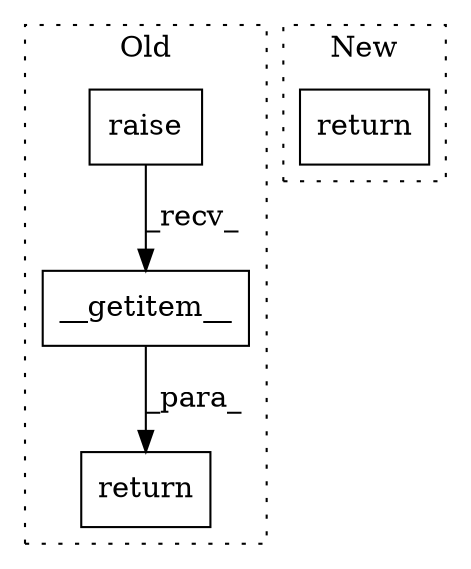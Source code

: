 digraph G {
subgraph cluster0 {
1 [label="__getitem__" a="32" s="5756,5773" l="12,1" shape="box"];
3 [label="return" a="41" s="5716" l="7" shape="box"];
4 [label="raise" a="32" s="5723,5754" l="6,1" shape="box"];
label = "Old";
style="dotted";
}
subgraph cluster1 {
2 [label="return" a="41" s="7786" l="7" shape="box"];
label = "New";
style="dotted";
}
1 -> 3 [label="_para_"];
4 -> 1 [label="_recv_"];
}